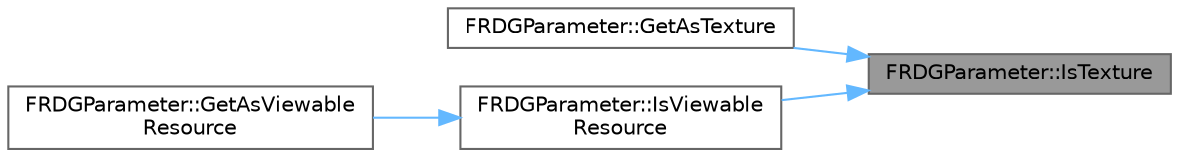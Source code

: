 digraph "FRDGParameter::IsTexture"
{
 // INTERACTIVE_SVG=YES
 // LATEX_PDF_SIZE
  bgcolor="transparent";
  edge [fontname=Helvetica,fontsize=10,labelfontname=Helvetica,labelfontsize=10];
  node [fontname=Helvetica,fontsize=10,shape=box,height=0.2,width=0.4];
  rankdir="RL";
  Node1 [id="Node000001",label="FRDGParameter::IsTexture",height=0.2,width=0.4,color="gray40", fillcolor="grey60", style="filled", fontcolor="black",tooltip=" "];
  Node1 -> Node2 [id="edge1_Node000001_Node000002",dir="back",color="steelblue1",style="solid",tooltip=" "];
  Node2 [id="Node000002",label="FRDGParameter::GetAsTexture",height=0.2,width=0.4,color="grey40", fillcolor="white", style="filled",URL="$d1/d4b/classFRDGParameter.html#a144bf556dd74be6267d773a52aad30fe",tooltip=" "];
  Node1 -> Node3 [id="edge2_Node000001_Node000003",dir="back",color="steelblue1",style="solid",tooltip=" "];
  Node3 [id="Node000003",label="FRDGParameter::IsViewable\lResource",height=0.2,width=0.4,color="grey40", fillcolor="white", style="filled",URL="$d1/d4b/classFRDGParameter.html#a291344c23245c128b1bc44d617c3f2cb",tooltip=" "];
  Node3 -> Node4 [id="edge3_Node000003_Node000004",dir="back",color="steelblue1",style="solid",tooltip=" "];
  Node4 [id="Node000004",label="FRDGParameter::GetAsViewable\lResource",height=0.2,width=0.4,color="grey40", fillcolor="white", style="filled",URL="$d1/d4b/classFRDGParameter.html#a3705ac3583aa9e9fef762c8ea57ed1cc",tooltip=" "];
}
